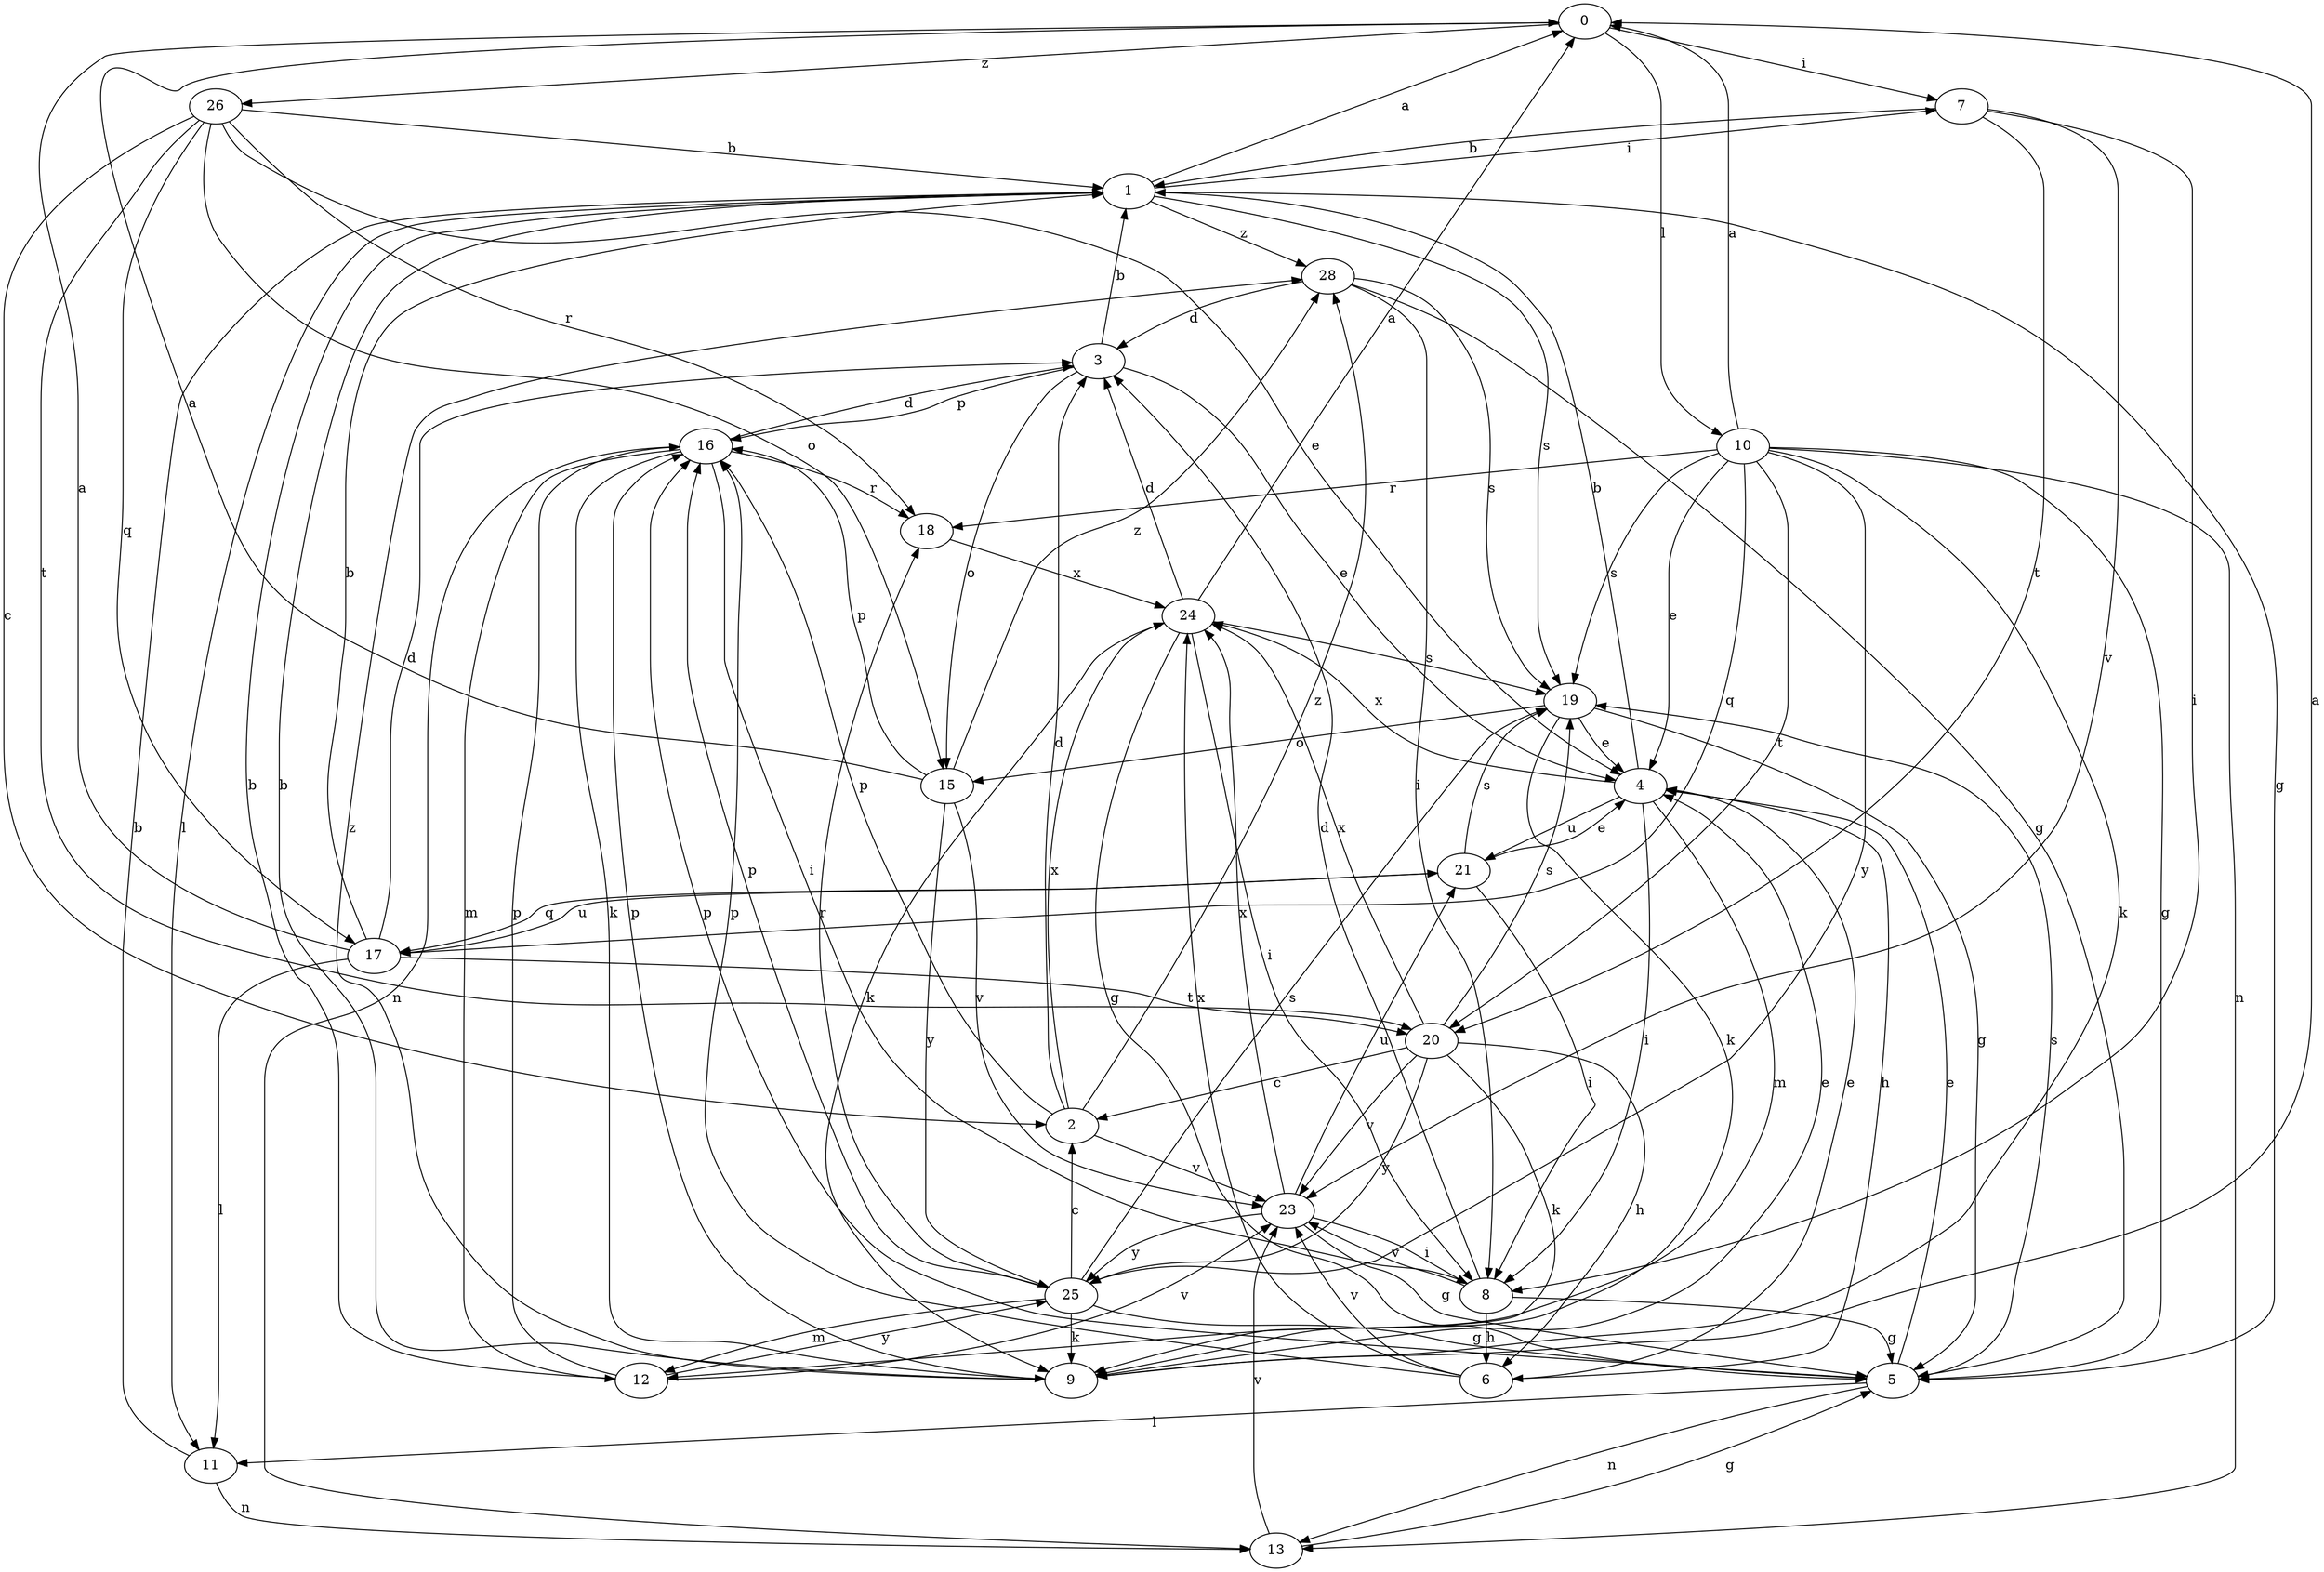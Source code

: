 strict digraph  {
0;
1;
2;
3;
4;
5;
6;
7;
8;
9;
10;
11;
12;
13;
15;
16;
17;
18;
19;
20;
21;
23;
24;
25;
26;
28;
0 -> 7  [label=i];
0 -> 10  [label=l];
0 -> 26  [label=z];
1 -> 0  [label=a];
1 -> 5  [label=g];
1 -> 7  [label=i];
1 -> 11  [label=l];
1 -> 19  [label=s];
1 -> 28  [label=z];
2 -> 3  [label=d];
2 -> 16  [label=p];
2 -> 23  [label=v];
2 -> 24  [label=x];
2 -> 28  [label=z];
3 -> 1  [label=b];
3 -> 4  [label=e];
3 -> 15  [label=o];
3 -> 16  [label=p];
4 -> 1  [label=b];
4 -> 6  [label=h];
4 -> 8  [label=i];
4 -> 12  [label=m];
4 -> 21  [label=u];
4 -> 24  [label=x];
5 -> 4  [label=e];
5 -> 11  [label=l];
5 -> 13  [label=n];
5 -> 16  [label=p];
5 -> 19  [label=s];
6 -> 4  [label=e];
6 -> 16  [label=p];
6 -> 23  [label=v];
6 -> 24  [label=x];
7 -> 1  [label=b];
7 -> 8  [label=i];
7 -> 20  [label=t];
7 -> 23  [label=v];
8 -> 3  [label=d];
8 -> 5  [label=g];
8 -> 6  [label=h];
8 -> 23  [label=v];
9 -> 0  [label=a];
9 -> 1  [label=b];
9 -> 4  [label=e];
9 -> 16  [label=p];
9 -> 28  [label=z];
10 -> 0  [label=a];
10 -> 4  [label=e];
10 -> 5  [label=g];
10 -> 9  [label=k];
10 -> 13  [label=n];
10 -> 17  [label=q];
10 -> 18  [label=r];
10 -> 19  [label=s];
10 -> 20  [label=t];
10 -> 25  [label=y];
11 -> 1  [label=b];
11 -> 13  [label=n];
12 -> 1  [label=b];
12 -> 16  [label=p];
12 -> 23  [label=v];
12 -> 25  [label=y];
13 -> 5  [label=g];
13 -> 23  [label=v];
15 -> 0  [label=a];
15 -> 16  [label=p];
15 -> 23  [label=v];
15 -> 25  [label=y];
15 -> 28  [label=z];
16 -> 3  [label=d];
16 -> 8  [label=i];
16 -> 9  [label=k];
16 -> 12  [label=m];
16 -> 13  [label=n];
16 -> 18  [label=r];
17 -> 0  [label=a];
17 -> 1  [label=b];
17 -> 3  [label=d];
17 -> 11  [label=l];
17 -> 20  [label=t];
17 -> 21  [label=u];
18 -> 24  [label=x];
19 -> 4  [label=e];
19 -> 5  [label=g];
19 -> 9  [label=k];
19 -> 15  [label=o];
20 -> 2  [label=c];
20 -> 6  [label=h];
20 -> 9  [label=k];
20 -> 19  [label=s];
20 -> 23  [label=v];
20 -> 24  [label=x];
20 -> 25  [label=y];
21 -> 4  [label=e];
21 -> 8  [label=i];
21 -> 17  [label=q];
21 -> 19  [label=s];
23 -> 5  [label=g];
23 -> 8  [label=i];
23 -> 21  [label=u];
23 -> 24  [label=x];
23 -> 25  [label=y];
24 -> 0  [label=a];
24 -> 3  [label=d];
24 -> 5  [label=g];
24 -> 8  [label=i];
24 -> 9  [label=k];
24 -> 19  [label=s];
25 -> 2  [label=c];
25 -> 5  [label=g];
25 -> 9  [label=k];
25 -> 12  [label=m];
25 -> 16  [label=p];
25 -> 18  [label=r];
25 -> 19  [label=s];
26 -> 1  [label=b];
26 -> 2  [label=c];
26 -> 4  [label=e];
26 -> 15  [label=o];
26 -> 17  [label=q];
26 -> 18  [label=r];
26 -> 20  [label=t];
28 -> 3  [label=d];
28 -> 5  [label=g];
28 -> 8  [label=i];
28 -> 19  [label=s];
}
